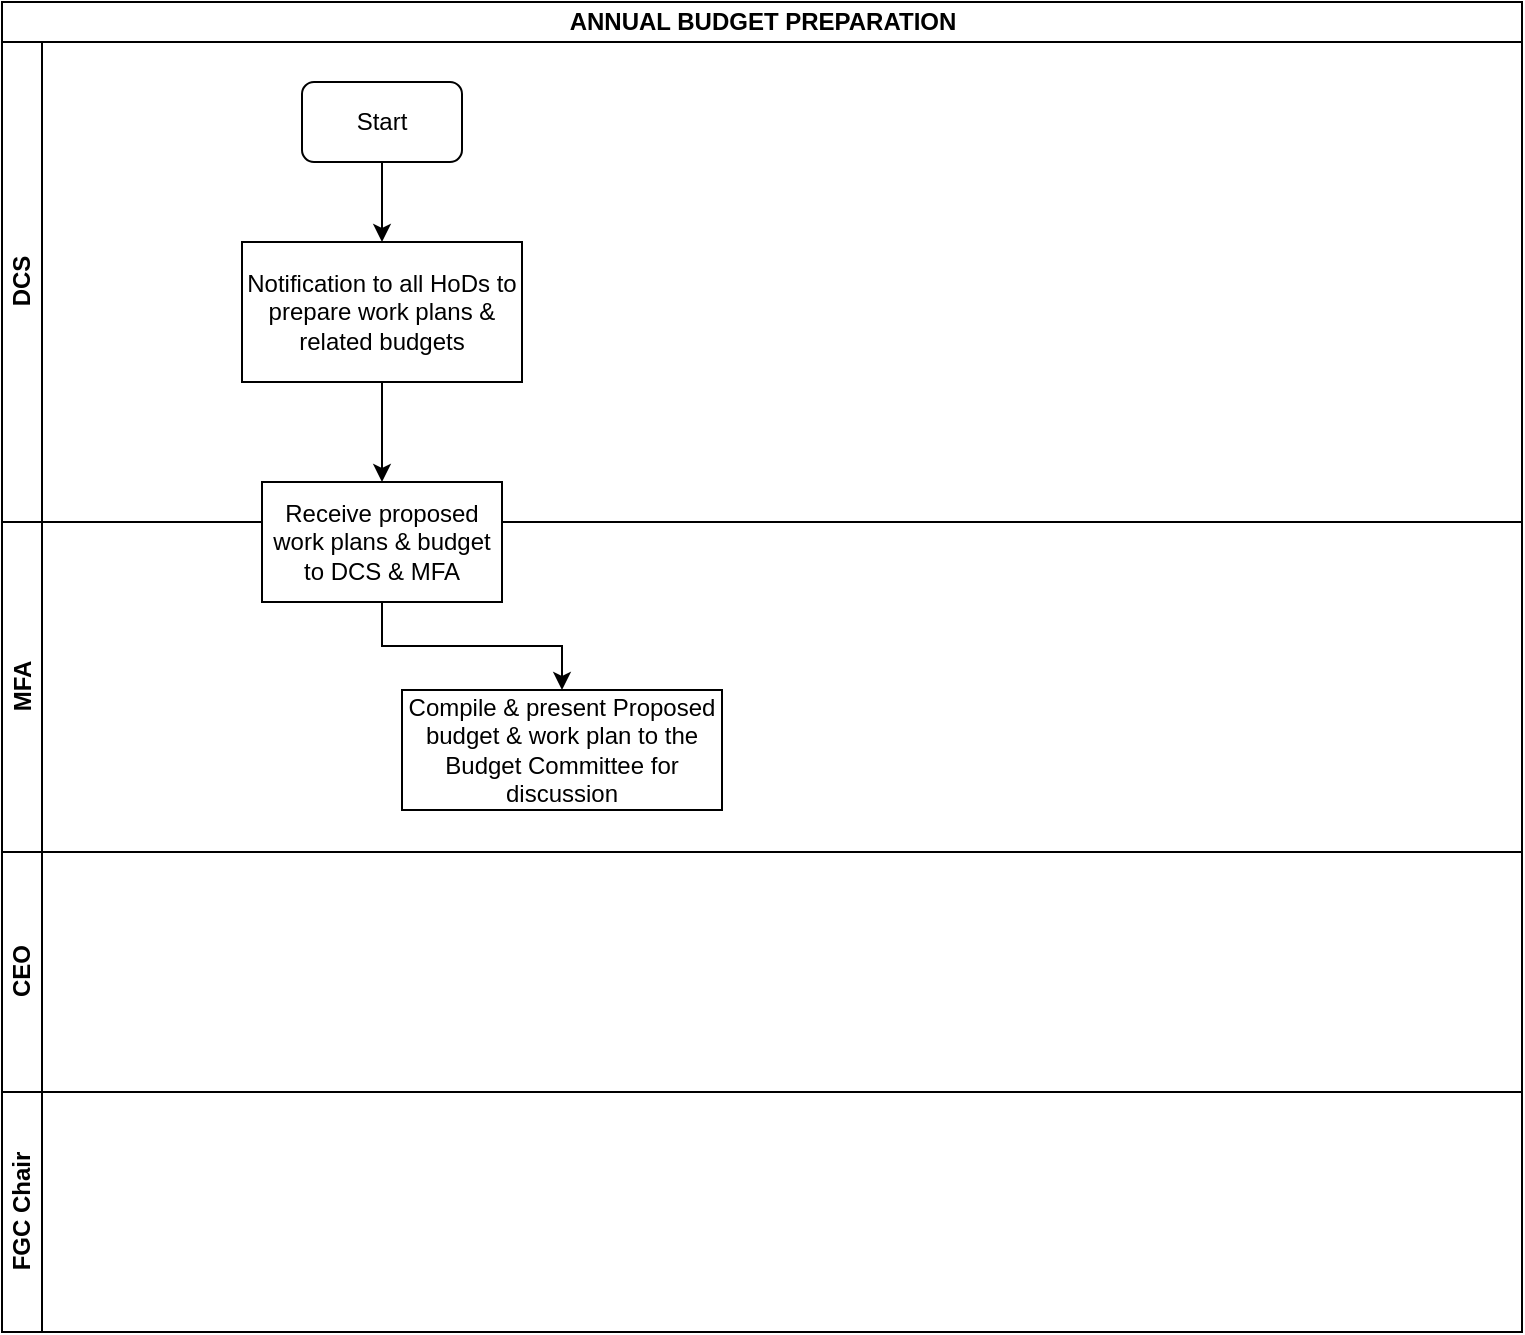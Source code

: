 <mxfile version="14.1.8" type="github">
  <diagram id="AvOmc6vkkhdGpk2Jk79S" name="Page-1">
    <mxGraphModel dx="1038" dy="547" grid="1" gridSize="10" guides="1" tooltips="1" connect="1" arrows="1" fold="1" page="1" pageScale="1" pageWidth="1169" pageHeight="827" math="0" shadow="0">
      <root>
        <mxCell id="0" />
        <mxCell id="1" parent="0" />
        <mxCell id="3HwEOPRvEottaWa8547o-1" value="ANNUAL BUDGET PREPARATION" style="swimlane;html=1;childLayout=stackLayout;resizeParent=1;resizeParentMax=0;horizontal=1;startSize=20;horizontalStack=0;" vertex="1" parent="1">
          <mxGeometry x="10" y="10" width="760" height="665" as="geometry" />
        </mxCell>
        <mxCell id="3HwEOPRvEottaWa8547o-2" value="DCS" style="swimlane;html=1;startSize=20;horizontal=0;" vertex="1" parent="3HwEOPRvEottaWa8547o-1">
          <mxGeometry y="20" width="760" height="240" as="geometry" />
        </mxCell>
        <mxCell id="3HwEOPRvEottaWa8547o-6" value="Start" style="rounded=1;whiteSpace=wrap;html=1;" vertex="1" parent="3HwEOPRvEottaWa8547o-2">
          <mxGeometry x="150" y="20" width="80" height="40" as="geometry" />
        </mxCell>
        <mxCell id="3HwEOPRvEottaWa8547o-9" value="Notification to all HoDs to prepare work plans &amp;amp; related budgets" style="rounded=0;whiteSpace=wrap;html=1;" vertex="1" parent="3HwEOPRvEottaWa8547o-2">
          <mxGeometry x="120" y="100" width="140" height="70" as="geometry" />
        </mxCell>
        <mxCell id="3HwEOPRvEottaWa8547o-8" value="" style="edgeStyle=orthogonalEdgeStyle;rounded=0;orthogonalLoop=1;jettySize=auto;html=1;" edge="1" parent="3HwEOPRvEottaWa8547o-2" source="3HwEOPRvEottaWa8547o-6" target="3HwEOPRvEottaWa8547o-9">
          <mxGeometry relative="1" as="geometry">
            <mxPoint x="190" y="130" as="targetPoint" />
          </mxGeometry>
        </mxCell>
        <mxCell id="3HwEOPRvEottaWa8547o-3" value="MFA" style="swimlane;html=1;startSize=20;horizontal=0;" vertex="1" parent="3HwEOPRvEottaWa8547o-1">
          <mxGeometry y="260" width="760" height="165" as="geometry" />
        </mxCell>
        <mxCell id="3HwEOPRvEottaWa8547o-10" value="Receive proposed work plans &amp;amp; budget to DCS &amp;amp; MFA" style="whiteSpace=wrap;html=1;rounded=0;" vertex="1" parent="3HwEOPRvEottaWa8547o-3">
          <mxGeometry x="130" y="-20" width="120" height="60" as="geometry" />
        </mxCell>
        <mxCell id="3HwEOPRvEottaWa8547o-12" value="Compile &amp;amp; present Proposed budget &amp;amp; work plan to the Budget Committee for discussion" style="whiteSpace=wrap;html=1;rounded=0;" vertex="1" parent="3HwEOPRvEottaWa8547o-3">
          <mxGeometry x="200" y="84" width="160" height="60" as="geometry" />
        </mxCell>
        <mxCell id="3HwEOPRvEottaWa8547o-13" value="" style="edgeStyle=orthogonalEdgeStyle;rounded=0;orthogonalLoop=1;jettySize=auto;html=1;" edge="1" parent="3HwEOPRvEottaWa8547o-3" source="3HwEOPRvEottaWa8547o-10" target="3HwEOPRvEottaWa8547o-12">
          <mxGeometry relative="1" as="geometry" />
        </mxCell>
        <mxCell id="3HwEOPRvEottaWa8547o-4" value="CEO" style="swimlane;html=1;startSize=20;horizontal=0;" vertex="1" parent="3HwEOPRvEottaWa8547o-1">
          <mxGeometry y="425" width="760" height="120" as="geometry" />
        </mxCell>
        <mxCell id="3HwEOPRvEottaWa8547o-5" value="FGC Chair" style="swimlane;html=1;startSize=20;horizontal=0;" vertex="1" parent="3HwEOPRvEottaWa8547o-1">
          <mxGeometry y="545" width="760" height="120" as="geometry" />
        </mxCell>
        <mxCell id="3HwEOPRvEottaWa8547o-11" value="" style="edgeStyle=orthogonalEdgeStyle;rounded=0;orthogonalLoop=1;jettySize=auto;html=1;" edge="1" parent="3HwEOPRvEottaWa8547o-1" source="3HwEOPRvEottaWa8547o-9" target="3HwEOPRvEottaWa8547o-10">
          <mxGeometry relative="1" as="geometry" />
        </mxCell>
      </root>
    </mxGraphModel>
  </diagram>
</mxfile>
